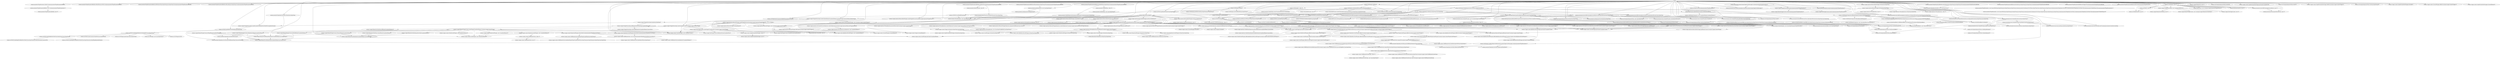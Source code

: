 digraph  {
37 [label="sortpom.parameter.PluginParameters.builder()Lsortpom/parameter/PluginParameters$Builder;"];
ENTRY;
39 [label="sortpom.parameter.PluginParameters$Builder.<init>(Lsortpom/parameter/PluginParameters$1;)V"];
38 [label="sortpom.parameter.PluginParameters$Builder.<init>()V"];
40 [label="sortpom.parameter.PluginParameters$Builder.setPomFile(Ljava/io/File;)Lsortpom/parameter/PluginParameters$Builder;"];
41 [label="sortpom.parameter.PluginParameters$Builder.setFileOutput(ZLjava/lang/String;Ljava/lang/String;Z)Lsortpom/parameter/PluginParameters$Builder;"];
42 [label="sortpom.parameter.PluginParameters$Builder.setEncoding(Ljava/lang/String;)Lsortpom/parameter/PluginParameters$Builder;"];
43 [label="sortpom.parameter.PluginParameters$Builder.setFormatting(Ljava/lang/String;ZZ)Lsortpom/parameter/PluginParameters$Builder;"];
50 [label="sortpom.parameter.LineSeparatorUtil.<init>(Ljava/lang/String;)V"];
51 [label="sortpom.parameter.LineSeparatorUtil.isIllegalString()Z"];
44 [label="sortpom.parameter.PluginParameters$Builder.setIndent(IZ)Lsortpom/parameter/PluginParameters$Builder;"];
53 [label="sortpom.parameter.IndentCharacters.<init>(I)V"];
54 [label="sortpom.parameter.IndentCharacters.getIndentCharacters()Ljava/lang/String;"];
46 [label="sortpom.parameter.PluginParameters$Builder.setSortEntities(Ljava/lang/String;Ljava/lang/String;ZZ)Lsortpom/parameter/PluginParameters$Builder;"];
55 [label="sortpom.parameter.DependencySortOrder.<init>(Ljava/lang/String;)V"];
45 [label="sortpom.parameter.PluginParameters$Builder.setSortOrder(Ljava/lang/String;Ljava/lang/String;)Lsortpom/parameter/PluginParameters$Builder;"];
47 [label="sortpom.parameter.PluginParameters$Builder.setVerifyFail(Ljava/lang/String;)Lsortpom/parameter/PluginParameters$Builder;"];
66 [label="sortpom.parameter.VerifyFailType.fromString(Ljava/lang/String;)Lsortpom/parameter/VerifyFailType;"];
48 [label="sortpom.parameter.PluginParameters$Builder.setTriggers(Z)Lsortpom/parameter/PluginParameters$Builder;"];
49 [label="sortpom.parameter.PluginParameters$Builder.build()Lsortpom/parameter/PluginParameters;"];
36 [label="sortpom.parameter.PluginParameters.<init>(Ljava/io/File;ZLjava/lang/String;Ljava/lang/String;Ljava/lang/String;Lsortpom/parameter/LineSeparatorUtil;ZZLjava/lang/String;ZLjava/lang/String;Ljava/lang/String;Lsortpom/parameter/DependencySortOrder;Lsortpom/parameter/DependencySortOrder;ZZLsortpom/parameter/VerifyFailType;ZZLsortpom/parameter/PluginParameters$1;)V"];
35 [label="sortpom.parameter.PluginParameters.<init>(Ljava/io/File;ZLjava/lang/String;Ljava/lang/String;Ljava/lang/String;Lsortpom/parameter/LineSeparatorUtil;ZZLjava/lang/String;ZLjava/lang/String;Ljava/lang/String;Lsortpom/parameter/DependencySortOrder;Lsortpom/parameter/DependencySortOrder;ZZLsortpom/parameter/VerifyFailType;ZZ)V"];
67 [label="sortpom.SortPomImpl.<init>()V"];
17 [label="sortpom.util.FileUtil.<init>()V"];
81 [label="sortpom.util.FileAttributeUtil.<init>()V"];
84 [label="sortpom.wrapper.WrapperFactoryImpl.<init>(Lsortpom/util/FileUtil;)V"];
97 [label="sortpom.wrapper.ElementSortOrderMap.<init>()V"];
101 [label="sortpom.wrapper.ElementWrapperCreator.<init>(Lsortpom/wrapper/ElementSortOrderMap;)V"];
108 [label="sortpom.wrapper.TextWrapperCreator.<init>()V"];
115 [label="sortpom.XmlProcessor.<init>(Lsortpom/wrapper/operation/WrapperFactory;)V"];
120 [label="sortpom.processinstruction.XmlProcessingInstructionParser.<init>()V"];
126 [label="sortpom.processinstruction.IgnoredSectionsStore.<init>()V"];
129 [label="sortpom.XmlOutputGenerator.<init>()V"];
68 [label="sortpom.SortPomImpl.setup(Lsortpom/logger/SortPomLogger;Lsortpom/parameter/PluginParameters;)V"];
18 [label="sortpom.util.FileUtil.setup(Lsortpom/parameter/PluginParameters;)V"];
85 [label="sortpom.wrapper.WrapperFactoryImpl.setup(Lsortpom/parameter/PluginParameters;)V"];
102 [label="sortpom.wrapper.ElementWrapperCreator.setup(Lsortpom/parameter/PluginParameters;)V"];
109 [label="sortpom.wrapper.TextWrapperCreator.setup(Lsortpom/parameter/PluginParameters;)V"];
121 [label="sortpom.processinstruction.XmlProcessingInstructionParser.setup(Lsortpom/logger/SortPomLogger;)V"];
130 [label="sortpom.XmlOutputGenerator.setup(Lsortpom/parameter/PluginParameters;)V"];
69 [label="sortpom.SortPomImpl.warnAboutDeprecatedArguments(Lsortpom/logger/SortPomLogger;Lsortpom/parameter/PluginParameters;)V"];
58 [label="sortpom.parameter.DependencySortOrder.isDeprecatedValueTrue()Z"];
59 [label="sortpom.parameter.DependencySortOrder.isDeprecatedValueFalse()Z"];
77 [label="sortpom.SortPomImpl.isPomElementsSorted()Lsortpom/util/XmlOrderedResult;"];
23 [label="sortpom.util.FileUtil.getPomFileContent()Ljava/lang/String;"];
24 [label="sortpom.util.FileUtil.savePomfileTimestamp()V"];
122 [label="sortpom.processinstruction.XmlProcessingInstructionParser.scanForIgnoredSections(Ljava/lang/String;)V"];
150 [label="sortpom.processinstruction.SortpomPiScanner.<init>(Lsortpom/logger/SortPomLogger;)V"];
151 [label="sortpom.processinstruction.SortpomPiScanner.scan(Ljava/lang/String;)V"];
154 [label="sortpom.processinstruction.SortpomPiScanner.isScanError()Z"];
156 [label="sortpom.processinstruction.SortpomPiScanner.containsIgnoredSections()Z"];
124 [label="sortpom.processinstruction.XmlProcessingInstructionParser.replaceIgnoredSections()Ljava/lang/String;"];
78 [label="sortpom.SortPomImpl.insertXmlInXmlProcessor(Ljava/lang/String;Ljava/util/function/Supplier;)V"];
116 [label="sortpom.XmlProcessor.setOriginalXml(Ljava/io/InputStream;)V"];
117 [label="sortpom.XmlProcessor.sortXml()V"];
86 [label="sortpom.wrapper.WrapperFactoryImpl.createFromRootElement(Lorg/jdom/Element;)Lsortpom/wrapper/operation/HierarchyRootWrapper;"];
87 [label="sortpom.wrapper.WrapperFactoryImpl.initializeSortOrderMap()V"];
88 [label="sortpom.wrapper.WrapperFactoryImpl.createDocumentFromDefaultSortOrderFile()Lorg/jdom/Document;"];
29 [label="sortpom.util.FileUtil.getDefaultSortOrderXml()Ljava/lang/String;"];
34 [label="sortpom.util.FileUtil.lambda$getDefaultSortOrderXml$0()Ljava/io/InputStream;"];
31 [label="sortpom.util.FileUtil.getPredefinedSortOrder(Ljava/lang/String;)Ljava/io/InputStream;"];
33 [label="sortpom.util.FileUtil.lambda$getPredefinedSortOrder$1(Ljava/lang/String;Ljava/lang/ClassLoader;)Ljava/net/URL;"];
89 [label="sortpom.wrapper.WrapperFactoryImpl.addElementsToSortOrderMap(Lorg/jdom/Element;I)V"];
98 [label="sortpom.wrapper.ElementSortOrderMap.addElement(Lorg/jdom/Element;I)V"];
166 [label="sortpom.wrapper.ElementUtil.getDeepName(Lorg/jdom/Element;)Ljava/lang/String;"];
91 [label="sortpom.wrapper.WrapperFactoryImpl.castToChildElementList(Lorg/jdom/Element;)Ljava/util/List;"];
90 [label="sortpom.wrapper.WrapperFactoryImpl.create(Lorg/jdom/Content;)Lsortpom/wrapper/content/Wrapper;"];
103 [label="sortpom.wrapper.ElementWrapperCreator.createWrapper(Lorg/jdom/Element;)Lsortpom/wrapper/content/Wrapper;"];
99 [label="sortpom.wrapper.ElementSortOrderMap.containsElement(Lorg/jdom/Element;)Z"];
104 [label="sortpom.wrapper.ElementWrapperCreator.isDependencyElement(Lorg/jdom/Element;)Z"];
60 [label="sortpom.parameter.DependencySortOrder.isNoSorting()Z"];
56 [label="sortpom.parameter.DependencySortOrder.getChildElementNames()Ljava/util/Collection;"];
57 [label="sortpom.parameter.DependencySortOrder.parseChildElementNameList()[Ljava/lang/String;"];
105 [label="sortpom.wrapper.ElementWrapperCreator.isPluginElement(Lorg/jdom/Element;)Z"];
106 [label="sortpom.wrapper.ElementWrapperCreator.isModuleElement(Lorg/jdom/Element;)Z"];
100 [label="sortpom.wrapper.ElementSortOrderMap.getSortOrder(Lorg/jdom/Element;)I"];
191 [label="sortpom.wrapper.content.SortedWrapper.<init>(Lorg/jdom/Element;I)V"];
169 [label="sortpom.wrapper.operation.HierarchyRootWrapper.<init>(Lsortpom/wrapper/content/Wrapper;)V"];
177 [label="sortpom.wrapper.operation.HierarchyWrapper.<init>(Lsortpom/wrapper/content/Wrapper;)V"];
178 [label="sortpom.wrapper.operation.HierarchyWrapper.addContent(Lsortpom/wrapper/content/Wrapper;)V"];
94 [label="sortpom.wrapper.content.Wrapper.isContentElement()Z"];
170 [label="sortpom.wrapper.operation.HierarchyRootWrapper.createWrappedStructure(Lsortpom/wrapper/operation/WrapperFactory;)V"];
179 [label="sortpom.wrapper.operation.HierarchyWrapper.createWrappedStructure(Lsortpom/wrapper/operation/WrapperFactory;)V"];
180 [label="sortpom.wrapper.operation.HierarchyWrapper.castToContentList(Lsortpom/wrapper/content/Wrapper;)Ljava/util/List;"];
196 [label="sortpom.wrapper.content.SortedWrapper.getContent()Lorg/jdom/Content;"];
192 [label="sortpom.wrapper.content.SortedWrapper.getContent()Lorg/jdom/Element;"];
110 [label="sortpom.wrapper.TextWrapperCreator.createWrapper(Lorg/jdom/Text;)Lsortpom/wrapper/content/Wrapper;"];
111 [label="sortpom.wrapper.TextWrapperCreator.isSingleNewLine(Lorg/jdom/Text;)Z"];
181 [label="sortpom.wrapper.operation.HierarchyWrapper.containsElement()Z"];
112 [label="sortpom.wrapper.TextWrapperCreator.isBlankLineOrLines(Lorg/jdom/Text;)Z"];
197 [label="sortpom.wrapper.content.UnsortedWrapper.<init>(Lorg/jdom/Content;)V"];
200 [label="sortpom.wrapper.content.UnsortedWrapper.isContentElement()Z"];
174 [label="sortpom.wrapper.operation.HierarchyRootWrapper.detachStructure()V"];
211 [label="sortpom.wrapper.operation.DetachOperation.<init>()V"];
183 [label="sortpom.wrapper.operation.HierarchyWrapper.processOperation(Lsortpom/wrapper/operation/HierarchyWrapperOperation;)V"];
185 [label="sortpom.wrapper.operation.HierarchyWrapperOperation.startOfProcess()V"];
213 [label="sortpom.wrapper.operation.DetachOperation.processElement(Lsortpom/wrapper/content/Wrapper;)V"];
188 [label="sortpom.wrapper.operation.HierarchyWrapperOperation.manipulateChildElements(Ljava/util/List;)V"];
189 [label="sortpom.wrapper.operation.HierarchyWrapperOperation.createSubOperation()Lsortpom/wrapper/operation/HierarchyWrapperOperation;"];
212 [label="sortpom.wrapper.operation.DetachOperation.processOtherContent(Lsortpom/wrapper/content/Wrapper;)V"];
198 [label="sortpom.wrapper.content.UnsortedWrapper.getContent()Lorg/jdom/Content;"];
190 [label="sortpom.wrapper.operation.HierarchyWrapperOperation.endOfProcess()V"];
171 [label="sortpom.wrapper.operation.HierarchyRootWrapper.sortStructureAttributes()V"];
214 [label="sortpom.wrapper.operation.SortAttributesOperation.<init>()V"];
216 [label="sortpom.wrapper.operation.SortAttributesOperation.processElement(Lsortpom/wrapper/content/Wrapper;)V"];
217 [label="sortpom.wrapper.operation.SortAttributesOperation.getSortedAttributes(Lorg/jdom/Element;)Ljava/util/List;"];
218 [label="sortpom.wrapper.operation.SortAttributesOperation.getAttributeList(Lorg/jdom/Element;)Ljava/util/List;"];
186 [label="sortpom.wrapper.operation.HierarchyWrapperOperation.processOtherContent(Lsortpom/wrapper/content/Wrapper;)V"];
172 [label="sortpom.wrapper.operation.HierarchyRootWrapper.sortStructureElements()V"];
219 [label="sortpom.wrapper.operation.SortChildrenOperation.<init>()V"];
187 [label="sortpom.wrapper.operation.HierarchyWrapperOperation.processElement(Lsortpom/wrapper/content/Wrapper;)V"];
220 [label="sortpom.wrapper.operation.SortChildrenOperation.manipulateChildElements(Ljava/util/List;)V"];
182 [label="sortpom.wrapper.operation.HierarchyWrapper.getElementContent()Lsortpom/wrapper/content/Wrapper;"];
95 [label="sortpom.wrapper.content.Wrapper.isSortable()Z"];
221 [label="sortpom.wrapper.operation.SortChildrenOperation.insertChildInSortedOrder(Ljava/util/List;ILsortpom/wrapper/operation/HierarchyWrapper;Lsortpom/wrapper/content/Wrapper;)V"];
193 [label="sortpom.wrapper.content.SortedWrapper.isBefore(Lsortpom/wrapper/content/Wrapper;)Z"];
194 [label="sortpom.wrapper.content.SortedWrapper.isBeforeSortedWrapper(Lsortpom/wrapper/content/SortedWrapper;)Z"];
173 [label="sortpom.wrapper.operation.HierarchyRootWrapper.connectXmlStructure()V"];
222 [label="sortpom.wrapper.operation.GetContentStructureOperation.<init>()V"];
225 [label="sortpom.wrapper.operation.GetContentStructureOperation.processElement(Lsortpom/wrapper/content/Wrapper;)V"];
226 [label="sortpom.wrapper.operation.GetContentStructureOperation.createSubOperation()Lsortpom/wrapper/operation/HierarchyWrapperOperation;"];
223 [label="sortpom.wrapper.operation.GetContentStructureOperation.<init>(Lorg/jdom/Element;)V"];
224 [label="sortpom.wrapper.operation.GetContentStructureOperation.processOtherContent(Lsortpom/wrapper/content/Wrapper;)V"];
175 [label="sortpom.wrapper.operation.HierarchyRootWrapper.getElementContent()Lsortpom/wrapper/content/Wrapper;"];
119 [label="sortpom.XmlProcessor.isXmlOrdered()Lsortpom/util/XmlOrderedResult;"];
227 [label="sortpom.verify.ElementComparator.<init>(Lorg/jdom/Element;Lorg/jdom/Element;)V"];
229 [label="sortpom.verify.ElementComparator.isElementOrdered()Lsortpom/util/XmlOrderedResult;"];
230 [label="sortpom.verify.ElementComparator.isEqualsIgnoringWhitespace()Z"];
231 [label="sortpom.verify.ElementComparator.isChildrenOrdered(Ljava/lang/String;Ljava/util/List;Ljava/util/List;)Lsortpom/util/XmlOrderedResult;"];
228 [label="sortpom.verify.ElementComparator.<init>(Ljava/lang/Object;Ljava/lang/Object;)V"];
11 [label="sortpom.util.XmlOrderedResult.ordered()Lsortpom/util/XmlOrderedResult;"];
10 [label="sortpom.util.XmlOrderedResult.<init>(ZLjava/lang/String;)V"];
15 [label="sortpom.util.XmlOrderedResult.isOrdered()Z"];
12 [label="sortpom.util.XmlOrderedResult.nameDiffers(Ljava/lang/String;Ljava/lang/String;)Lsortpom/util/XmlOrderedResult;"];
16 [label="sortpom.util.XmlOrderedResult.getErrorMessage()Ljava/lang/String;"];
52 [label="sortpom.parameter.LineSeparatorUtil.toString()Ljava/lang/String;"];
75 [label="sortpom.SortPomImpl.verifyPom()V"];
232 [label="sortpom.util.UrlWrapper.<init>(Ljava/lang/String;)V"];
233 [label="sortpom.util.UrlWrapper.isUrl()Z"];
30 [label="sortpom.util.FileUtil.openCustomSortOrderFile()Ljava/io/InputStream;"];
76 [label="sortpom.SortPomImpl.saveViolationFile(Lsortpom/util/XmlOrderedResult;)V"];
285 [label="sortpom.ViolationXmlProcessor.<init>()V"];
286 [label="sortpom.ViolationXmlProcessor.createViolationXmlContent(Ljava/io/File;Ljava/lang/String;)Lorg/jdom/Document;"];
131 [label="sortpom.XmlOutputGenerator.getSortedXml(Lorg/jdom/Document;)Ljava/lang/String;"];
136 [label="sortpom.util.StringLineSeparatorWriter.<init>(Ljava/lang/String;)V"];
133 [label="sortpom.XmlOutputGenerator$PatchedXMLOutputter.<init>(Lsortpom/util/StringLineSeparatorWriter;Z)V"];
132 [label="sortpom.XmlOutputGenerator.createPrettyFormat()Lorg/jdom/output/Format;"];
137 [label="sortpom.util.StringLineSeparatorWriter.write(Ljava/lang/String;)V"];
140 [label="sortpom.util.StringLineSeparatorWriter.writeOneCharacter(C)V"];
141 [label="sortpom.util.StringLineSeparatorWriter.writeDelayedNewline()V"];
143 [label="sortpom.util.StringLineSeparatorWriter.writeLineSeparator()V"];
142 [label="sortpom.util.StringLineSeparatorWriter.writeCharacterBuffer()V"];
144 [label="sortpom.util.StringLineSeparatorWriter.clearLineBuffer()V"];
149 [label="sortpom.util.StringLineSeparatorWriter.flush()V"];
145 [label="sortpom.util.StringLineSeparatorWriter.toString()Ljava/lang/String;"];
139 [label="sortpom.util.StringLineSeparatorWriter.close()V"];
25 [label="sortpom.util.FileUtil.saveViolationFile(Ljava/lang/String;)V"];
27 [label="sortpom.util.FileUtil.saveFile(Ljava/io/File;Ljava/lang/String;Ljava/lang/String;)V"];
6 [label="sortpom.exception.FailureException.<init>(Ljava/lang/String;)V"];
168 [label="sortpom.wrapper.ElementUtil.isElementName(Lorg/jdom/Element;Ljava/lang/String;)Z"];
167 [label="sortpom.wrapper.ElementUtil.isElementParentName(Lorg/jdom/Element;Ljava/lang/String;)Z"];
242 [label="sortpom.wrapper.content.DependencySortedWrapper.<init>(Lorg/jdom/Element;I)V"];
243 [label="sortpom.wrapper.content.DependencySortedWrapper.setSortOrder(Lsortpom/parameter/DependencySortOrder;)V"];
247 [label="sortpom.wrapper.content.ChildElementSorter.<init>(Lsortpom/parameter/DependencySortOrder;Ljava/util/List;)V"];
260 [label="sortpom.wrapper.content.ChildElementSorter.lambda$new$0(Ljava/lang/String;)V"];
259 [label="sortpom.wrapper.content.ChildElementSorter.lambda$new$1(Lorg/jdom/Element;)V"];
244 [label="sortpom.wrapper.content.DependencySortedWrapper.isBefore(Lsortpom/wrapper/content/Wrapper;)Z"];
245 [label="sortpom.wrapper.content.DependencySortedWrapper.isBeforeDependencySortedWrapper(Lsortpom/wrapper/content/DependencySortedWrapper;)Z"];
250 [label="sortpom.wrapper.content.ChildElementSorter.compareTo(Lsortpom/wrapper/content/ChildElementSorter;)Z"];
257 [label="sortpom.wrapper.content.ChildElementSorter.lambda$compareTo$3(Ljava/util/function/Function;Ljava/util/Map$Entry;)Ljava/lang/Integer;"];
258 [label="sortpom.wrapper.content.ChildElementSorter.lambda$compareTo$2(Lsortpom/wrapper/content/ChildElementSorter;Ljava/util/Map$Entry;)Ljava/lang/String;"];
251 [label="sortpom.wrapper.content.ChildElementSorter.compareTexts(Ljava/lang/String;Ljava/lang/String;Ljava/lang/String;)I"];
256 [label="sortpom.wrapper.content.ChildElementSorter.lambda$compareTo$4(Ljava/lang/Integer;)Z"];
13 [label="sortpom.util.XmlOrderedResult.childElementDiffers(Ljava/lang/String;II)Lsortpom/util/XmlOrderedResult;"];
70 [label="sortpom.SortPomImpl.sortPom()V"];
71 [label="sortpom.SortPomImpl.sortXml(Ljava/lang/String;)Ljava/lang/String;"];
107 [label="sortpom.wrapper.ElementWrapperCreator.isPropertyElement(Lorg/jdom/Element;)Z"];
236 [label="sortpom.wrapper.content.AlphabeticalSortedWrapper.<init>(Lorg/jdom/Element;)V"];
241 [label="sortpom.wrapper.content.AlphabeticalSortedWrapper.getContent()Lorg/jdom/Content;"];
237 [label="sortpom.wrapper.content.AlphabeticalSortedWrapper.getContent()Lorg/jdom/Element;"];
238 [label="sortpom.wrapper.content.AlphabeticalSortedWrapper.isBefore(Lsortpom/wrapper/content/Wrapper;)Z"];
239 [label="sortpom.wrapper.content.AlphabeticalSortedWrapper.isBeforeAlphabeticalSortedWrapper(Lsortpom/wrapper/content/AlphabeticalSortedWrapper;)Z"];
201 [label="sortpom.wrapper.content.UnsortedWrapper.isSortable()Z"];
118 [label="sortpom.XmlProcessor.getNewDocument()Lorg/jdom/Document;"];
138 [label="sortpom.util.StringLineSeparatorWriter.write(I)V"];
134 [label="sortpom.XmlOutputGenerator$PatchedXMLOutputter.printComment(Ljava/io/Writer;Lorg/jdom/Comment;)V"];
123 [label="sortpom.processinstruction.XmlProcessingInstructionParser.existsIgnoredSections()Z"];
72 [label="sortpom.SortPomImpl.pomFileIsSorted(Ljava/lang/String;Ljava/lang/String;)Z"];
73 [label="sortpom.SortPomImpl.createBackupFile()V"];
19 [label="sortpom.util.FileUtil.backupFile()V"];
20 [label="sortpom.util.FileUtil.createFileHandle()V"];
21 [label="sortpom.util.FileUtil.checkBackupFileAccess()V"];
22 [label="sortpom.util.FileUtil.createBackupFile()V"];
74 [label="sortpom.SortPomImpl.saveSortedPomFile(Ljava/lang/String;)V"];
26 [label="sortpom.util.FileUtil.savePomFile(Ljava/lang/String;)V"];
28 [label="sortpom.util.FileUtil.setPomfileTimestamp()V"];
113 [label="sortpom.jdomcontent.NewlineText.<init>()V"];
165 [label="sortpom.wrapper.ElementUtil.<init>()V"];
128 [label="sortpom.processinstruction.IgnoredSectionsStore.revertIgnoredSections(Ljava/lang/String;)Ljava/lang/String;"];
82 [label="sortpom.util.FileAttributeUtil.getLastModifiedTimestamp(Ljava/io/File;)J"];
83 [label="sortpom.util.FileAttributeUtil.setTimestamps(Ljava/io/File;J)V"];
80 [label="sortpom.SortPomImpl.lambda$sortXml$0()Ljava/lang/String;"];
5 [label="sortpom.exception.FailureException.<init>(Ljava/lang/String;Ljava/lang/Throwable;)V"];
152 [label="sortpom.processinstruction.SortpomPiScanner.scanOneInstruction(Ljava/lang/String;)V"];
162 [label="sortpom.processinstruction.InstructionType.containsType(Ljava/lang/String;)Z"];
163 [label="sortpom.processinstruction.InstructionType.matches(Ljava/lang/String;)Z"];
161 [label="sortpom.processinstruction.InstructionType.next()Lsortpom/processinstruction/InstructionType;"];
127 [label="sortpom.processinstruction.IgnoredSectionsStore.replaceIgnoredSections(Ljava/lang/String;)Ljava/lang/String;"];
252 [label="sortpom.wrapper.content.ChildElementSorter.compareScope(Ljava/lang/String;Ljava/lang/String;)I"];
262 [label="sortpom.wrapper.content.ChildElementSorter$Scope.<clinit>()V"];
261 [label="sortpom.wrapper.content.ChildElementSorter$Scope.<init>(Ljava/lang/String;I)V"];
265 [label="sortpom.wrapper.content.ChildElementSorter$Scope.getScope(Ljava/lang/String;)Lsortpom/wrapper/content/ChildElementSorter$Scope;"];
263 [label="sortpom.wrapper.content.ChildElementSorter$Scope.values()[Lsortpom/wrapper/content/ChildElementSorter$Scope;"];
135 [label="sortpom.XmlOutputGenerator$PatchedXMLOutputter.clearIndentationForCurrentLine(Ljava/io/Writer;)V"];
125 [label="sortpom.processinstruction.XmlProcessingInstructionParser.revertIgnoredSections(Ljava/lang/String;)Ljava/lang/String;"];
266 [label="sortpom.wrapper.content.PluginSortedWrapper.<init>(Lorg/jdom/Element;I)V"];
267 [label="sortpom.wrapper.content.PluginSortedWrapper.setSortOrder(Lsortpom/parameter/DependencySortOrder;)V"];
253 [label="sortpom.wrapper.content.ChildElementSorter.setEmptyPluginGroupIdValue(Ljava/lang/String;)V"];
255 [label="sortpom.wrapper.content.ChildElementSorter.lambda$setEmptyPluginGroupIdValue$5(Ljava/lang/String;Ljava/lang/String;Ljava/lang/String;)Ljava/lang/String;"];
268 [label="sortpom.wrapper.content.PluginSortedWrapper.isBefore(Lsortpom/wrapper/content/Wrapper;)Z"];
269 [label="sortpom.wrapper.content.PluginSortedWrapper.isBeforePluginSortedWrapper(Lsortpom/wrapper/content/PluginSortedWrapper;)Z"];
176 [label="sortpom.wrapper.operation.HierarchyRootWrapper.toString()Ljava/lang/String;"];
184 [label="sortpom.wrapper.operation.HierarchyWrapper.toString()Ljava/lang/String;"];
273 [label="sortpom.wrapper.operation.ToStringOperation.<clinit>()V"];
271 [label="sortpom.wrapper.operation.ToStringOperation.<init>()V"];
274 [label="sortpom.wrapper.operation.ToStringOperation.startOfProcess()V"];
276 [label="sortpom.wrapper.operation.ToStringOperation.processElement(Lsortpom/wrapper/content/Wrapper;)V"];
202 [label="sortpom.wrapper.content.UnsortedWrapper.toString()Ljava/lang/String;"];
277 [label="sortpom.wrapper.operation.ToStringOperation.manipulateChildElements(Ljava/util/List;)V"];
278 [label="sortpom.wrapper.operation.ToStringOperation.createSubOperation()Lsortpom/wrapper/operation/HierarchyWrapperOperation;"];
272 [label="sortpom.wrapper.operation.ToStringOperation.<init>(Ljava/lang/StringBuilder;Ljava/lang/String;)V"];
279 [label="sortpom.wrapper.operation.ToStringOperation.endOfProcess()V"];
280 [label="sortpom.wrapper.operation.ToStringOperation.toString()Ljava/lang/String;"];
61 [label="sortpom.parameter.DependencySortOrder.toString()Ljava/lang/String;"];
14 [label="sortpom.util.XmlOrderedResult.textContentDiffers(Ljava/lang/String;Ljava/lang/String;Ljava/lang/String;)Lsortpom/util/XmlOrderedResult;"];
153 [label="sortpom.processinstruction.SortpomPiScanner.addError(Ljava/lang/String;)V"];
155 [label="sortpom.processinstruction.SortpomPiScanner.getFirstError()Ljava/lang/String;"];
281 [label="sortpom.wrapper.content.ModuleSortedWrapper.<init>(Lorg/jdom/Element;I)V"];
282 [label="sortpom.wrapper.content.ModuleSortedWrapper.isBefore(Lsortpom/wrapper/content/Wrapper;)Z"];
283 [label="sortpom.wrapper.content.ModuleSortedWrapper.isBeforeAlphabeticalTextSortedWrapper(Lsortpom/wrapper/content/ModuleSortedWrapper;)Z"];
148 [label="sortpom.util.StringLineSeparatorWriter.write([CII)V"];
195 [label="sortpom.wrapper.content.SortedWrapper.toString()Ljava/lang/String;"];
275 [label="sortpom.wrapper.operation.ToStringOperation.processOtherContent(Lsortpom/wrapper/content/Wrapper;)V"];
96 [label="sortpom.wrapper.content.Wrapper.toString(Ljava/lang/String;)Ljava/lang/String;"];
114 [label="sortpom.jdomcontent.NewlineText.toString()Ljava/lang/String;"];
284 [label="sortpom.wrapper.content.ModuleSortedWrapper.toString()Ljava/lang/String;"];
246 [label="sortpom.wrapper.content.DependencySortedWrapper.toString()Ljava/lang/String;"];
254 [label="sortpom.wrapper.content.ChildElementSorter.toString()Ljava/lang/String;"];
240 [label="sortpom.wrapper.content.AlphabeticalSortedWrapper.toString()Ljava/lang/String;"];
270 [label="sortpom.wrapper.content.PluginSortedWrapper.toString()Ljava/lang/String;"];
234 [label="sortpom.util.UrlWrapper.openStream()Ljava/io/InputStream;"];
205 [label="sortpom.wrapper.content.SingleNewlineInTextWrapper.getContent()Lorg/jdom/Text;"];
32 [label="sortpom.util.FileUtil.lambda$getPredefinedSortOrder$2(Ljava/lang/String;)Ljava/lang/IllegalArgumentException;"];
146 [label="sortpom.util.StringLineSeparatorWriter.write([C)V"];
235 [label="sortpom.SortPomImpl$1.<clinit>()V"];
64 [label="sortpom.parameter.VerifyFailType.values()[Lsortpom/parameter/VerifyFailType;"];
209 [label="sortpom.wrapper.content.SingleNewlineInTextWrapper.toString()Ljava/lang/String;"];
206 [label="sortpom.wrapper.content.SingleNewlineInTextWrapper.isBefore(Lsortpom/wrapper/content/Wrapper;)Z"];
147 [label="sortpom.util.StringLineSeparatorWriter.write(Ljava/lang/String;II)V"];
208 [label="sortpom.wrapper.content.SingleNewlineInTextWrapper.isSortable()Z"];
199 [label="sortpom.wrapper.content.UnsortedWrapper.isBefore(Lsortpom/wrapper/content/Wrapper;)Z"];
249 [label="sortpom.wrapper.content.ChildElementSorter.<clinit>()V"];
248 [label="sortpom.wrapper.content.ChildElementSorter.<init>()V"];
207 [label="sortpom.wrapper.content.SingleNewlineInTextWrapper.isContentElement()Z"];
63 [label="sortpom.parameter.VerifyFailType.<clinit>()V"];
62 [label="sortpom.parameter.VerifyFailType.<init>(Ljava/lang/String;I)V"];
158 [label="sortpom.processinstruction.InstructionType.<clinit>()V"];
157 [label="sortpom.processinstruction.InstructionType.<init>(Ljava/lang/String;I)V"];
204 [label="sortpom.wrapper.content.SingleNewlineInTextWrapper.<clinit>()V"];
203 [label="sortpom.wrapper.content.SingleNewlineInTextWrapper.<init>()V"];
215 [label="sortpom.wrapper.operation.SortAttributesOperation.<clinit>()V"];
37 -> 39;
ENTRY -> 37;
ENTRY -> 40;
ENTRY -> 41;
ENTRY -> 42;
ENTRY -> 43;
ENTRY -> 44;
ENTRY -> 46;
ENTRY -> 45;
ENTRY -> 47;
ENTRY -> 48;
ENTRY -> 49;
ENTRY -> 67;
ENTRY -> 68;
ENTRY -> 77;
ENTRY -> 15;
ENTRY -> 16;
ENTRY -> 52;
ENTRY -> 75;
ENTRY -> 129;
ENTRY -> 130;
ENTRY -> 131;
ENTRY -> 70;
ENTRY -> 165;
ENTRY -> 126;
ENTRY -> 128;
ENTRY -> 17;
ENTRY -> 18;
ENTRY -> 84;
ENTRY -> 85;
ENTRY -> 115;
ENTRY -> 116;
ENTRY -> 117;
ENTRY -> 119;
ENTRY -> 109;
ENTRY -> 112;
ENTRY -> 118;
ENTRY -> 88;
ENTRY -> 90;
ENTRY -> 169;
ENTRY -> 170;
ENTRY -> 176;
ENTRY -> 55;
ENTRY -> 61;
ENTRY -> 81;
ENTRY -> 19;
ENTRY -> 150;
ENTRY -> 151;
ENTRY -> 154;
ENTRY -> 155;
ENTRY -> 136;
ENTRY -> 148;
ENTRY -> 26;
ENTRY -> 86;
ENTRY -> 161;
ENTRY -> 50;
ENTRY -> 120;
ENTRY -> 121;
ENTRY -> 122;
ENTRY -> 124;
ENTRY -> 123;
ENTRY -> 29;
ENTRY -> 191;
ENTRY -> 96;
ENTRY -> 23;
ENTRY -> 137;
ENTRY -> 138;
ENTRY -> 145;
ENTRY -> 205;
ENTRY -> 146;
ENTRY -> 167;
ENTRY -> 206;
ENTRY -> 82;
ENTRY -> 83;
ENTRY -> 162;
ENTRY -> 147;
ENTRY -> 144;
ENTRY -> 208;
ENTRY -> 127;
ENTRY -> 197;
ENTRY -> 199;
ENTRY -> 163;
ENTRY -> 236;
ENTRY -> 125;
ENTRY -> 207;
39 -> 38;
43 -> 50;
50 -> 51;
50 -> 6;
44 -> 53;
44 -> 54;
54 -> 6;
46 -> 55;
47 -> 66;
47 -> 63;
66 -> 6;
49 -> 36;
36 -> 35;
67 -> 17;
67 -> 84;
67 -> 115;
67 -> 120;
67 -> 129;
17 -> 81;
84 -> 97;
84 -> 101;
84 -> 108;
120 -> 126;
68 -> 18;
68 -> 85;
68 -> 121;
68 -> 130;
68 -> 69;
85 -> 102;
85 -> 109;
69 -> 58;
69 -> 59;
77 -> 23;
77 -> 122;
77 -> 124;
77 -> 78;
77 -> 117;
77 -> 119;
23 -> 24;
23 -> 5;
24 -> 82;
24 -> 6;
122 -> 150;
122 -> 151;
122 -> 154;
122 -> 156;
122 -> 155;
122 -> 6;
150 -> 158;
151 -> 152;
151 -> 153;
124 -> 127;
78 -> 116;
78 -> 80;
78 -> 5;
117 -> 86;
117 -> 170;
117 -> 174;
117 -> 171;
117 -> 172;
117 -> 173;
117 -> 175;
117 -> 196;
117 -> 198;
117 -> 236;
117 -> 169;
117 -> 241;
86 -> 87;
86 -> 90;
86 -> 169;
87 -> 88;
87 -> 89;
87 -> 5;
88 -> 29;
29 -> 34;
34 -> 31;
34 -> 232;
34 -> 233;
34 -> 30;
34 -> 234;
31 -> 33;
31 -> 32;
89 -> 98;
89 -> 91;
89 -> 89;
98 -> 166;
166 -> 166;
90 -> 103;
90 -> 110;
90 -> 197;
103 -> 99;
103 -> 104;
103 -> 105;
103 -> 106;
103 -> 100;
103 -> 191;
103 -> 242;
103 -> 243;
103 -> 107;
103 -> 236;
103 -> 197;
103 -> 266;
103 -> 267;
103 -> 281;
99 -> 166;
104 -> 60;
104 -> 168;
104 -> 167;
60 -> 56;
56 -> 57;
57 -> 59;
57 -> 58;
105 -> 60;
105 -> 168;
105 -> 167;
106 -> 168;
106 -> 167;
100 -> 166;
169 -> 177;
177 -> 178;
178 -> 94;
178 -> 200;
170 -> 179;
179 -> 180;
179 -> 90;
179 -> 177;
179 -> 181;
179 -> 179;
179 -> 178;
179 -> 197;
179 -> 236;
180 -> 196;
180 -> 241;
180 -> 198;
196 -> 192;
110 -> 111;
110 -> 112;
110 -> 197;
110 -> 113;
110 -> 204;
174 -> 211;
174 -> 183;
183 -> 185;
183 -> 94;
183 -> 213;
183 -> 188;
183 -> 189;
183 -> 183;
183 -> 212;
183 -> 190;
183 -> 216;
183 -> 186;
183 -> 187;
183 -> 220;
183 -> 225;
183 -> 226;
183 -> 224;
183 -> 200;
183 -> 274;
183 -> 276;
183 -> 277;
183 -> 278;
183 -> 279;
183 -> 275;
213 -> 196;
213 -> 241;
213 -> 198;
212 -> 198;
171 -> 214;
171 -> 183;
171 -> 215;
216 -> 196;
216 -> 217;
216 -> 241;
216 -> 198;
217 -> 218;
172 -> 219;
172 -> 183;
220 -> 182;
220 -> 95;
220 -> 221;
220 -> 201;
221 -> 182;
221 -> 193;
221 -> 244;
221 -> 238;
221 -> 268;
221 -> 282;
193 -> 194;
173 -> 222;
173 -> 183;
225 -> 196;
225 -> 241;
225 -> 198;
226 -> 223;
224 -> 198;
175 -> 182;
119 -> 227;
119 -> 229;
229 -> 230;
229 -> 231;
229 -> 12;
229 -> 14;
231 -> 228;
231 -> 229;
231 -> 11;
231 -> 15;
231 -> 13;
11 -> 10;
12 -> 10;
75 -> 77;
75 -> 15;
75 -> 16;
75 -> 76;
75 -> 6;
75 -> 70;
75 -> 235;
76 -> 285;
76 -> 16;
76 -> 286;
76 -> 131;
76 -> 25;
131 -> 52;
131 -> 136;
131 -> 133;
131 -> 132;
131 -> 137;
131 -> 149;
131 -> 145;
131 -> 139;
131 -> 138;
131 -> 134;
131 -> 5;
137 -> 140;
140 -> 141;
140 -> 142;
141 -> 143;
142 -> 144;
145 -> 142;
139 -> 142;
25 -> 27;
27 -> 5;
167 -> 168;
242 -> 191;
242 -> 249;
243 -> 192;
243 -> 247;
247 -> 56;
247 -> 260;
247 -> 259;
244 -> 245;
244 -> 193;
245 -> 250;
250 -> 257;
250 -> 256;
257 -> 258;
257 -> 251;
251 -> 252;
13 -> 10;
70 -> 23;
70 -> 71;
70 -> 72;
70 -> 73;
70 -> 74;
71 -> 122;
71 -> 124;
71 -> 78;
71 -> 117;
71 -> 118;
71 -> 131;
71 -> 123;
71 -> 125;
107 -> 166;
107 -> 167;
241 -> 237;
238 -> 239;
239 -> 237;
138 -> 140;
134 -> 137;
134 -> 135;
73 -> 19;
73 -> 6;
19 -> 20;
19 -> 21;
19 -> 22;
21 -> 5;
22 -> 5;
74 -> 26;
26 -> 27;
26 -> 28;
28 -> 83;
28 -> 5;
152 -> 162;
152 -> 163;
152 -> 161;
152 -> 153;
252 -> 262;
252 -> 265;
262 -> 261;
265 -> 263;
135 -> 149;
135 -> 144;
125 -> 128;
266 -> 191;
267 -> 192;
267 -> 247;
267 -> 253;
253 -> 255;
268 -> 269;
268 -> 193;
269 -> 250;
176 -> 184;
184 -> 273;
184 -> 271;
184 -> 183;
184 -> 280;
276 -> 202;
276 -> 195;
276 -> 284;
276 -> 246;
276 -> 240;
276 -> 270;
202 -> 114;
278 -> 272;
61 -> 56;
14 -> 10;
281 -> 191;
282 -> 193;
282 -> 283;
275 -> 96;
96 -> 202;
96 -> 195;
96 -> 209;
96 -> 240;
284 -> 192;
246 -> 254;
270 -> 254;
235 -> 64;
249 -> 248;
63 -> 62;
158 -> 157;
204 -> 203;
}

